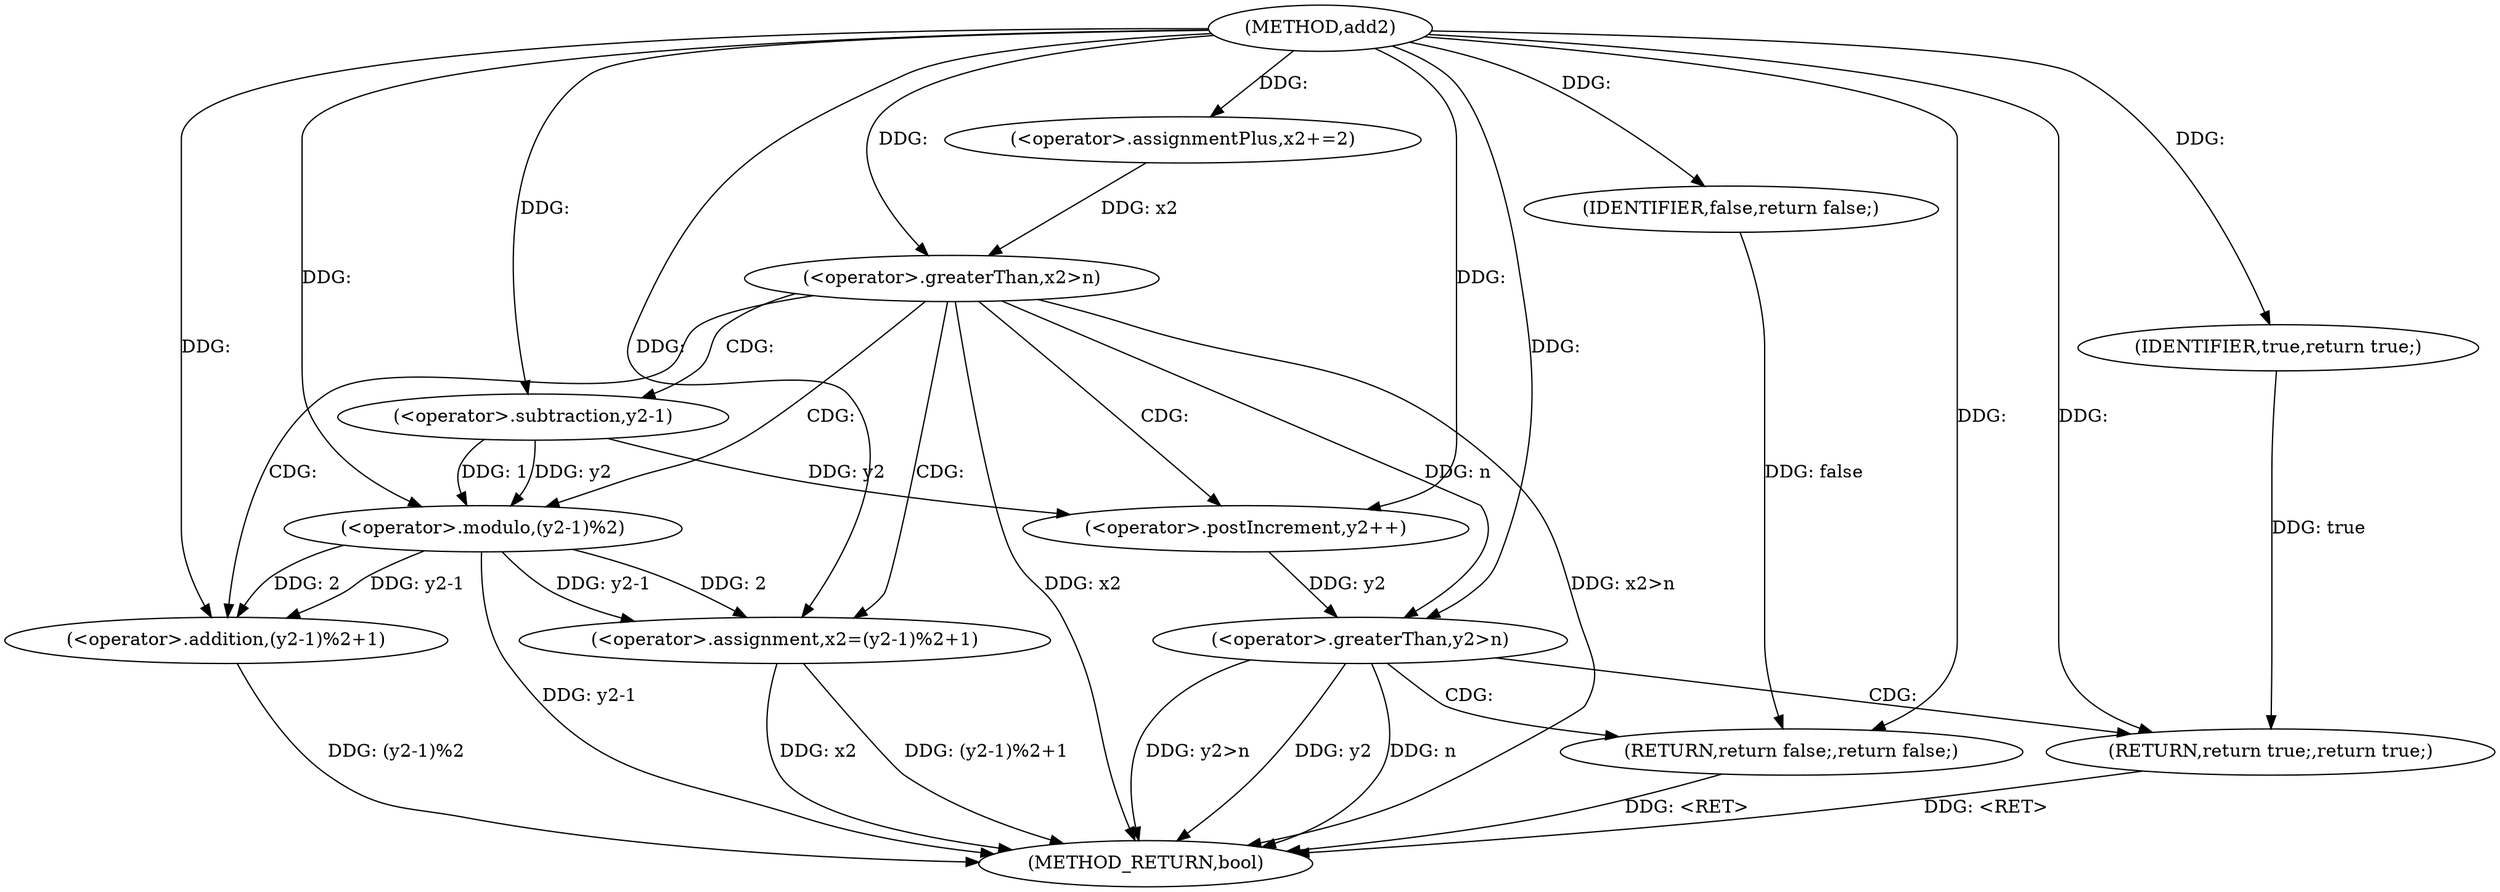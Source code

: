 digraph "add2" {  
"1000130" [label = "(METHOD,add2)" ]
"1000160" [label = "(METHOD_RETURN,bool)" ]
"1000132" [label = "(<operator>.assignmentPlus,x2+=2)" ]
"1000136" [label = "(<operator>.greaterThan,x2>n)" ]
"1000152" [label = "(<operator>.greaterThan,y2>n)" ]
"1000155" [label = "(RETURN,return false;,return false;)" ]
"1000140" [label = "(<operator>.assignment,x2=(y2-1)%2+1)" ]
"1000149" [label = "(<operator>.postIncrement,y2++)" ]
"1000156" [label = "(IDENTIFIER,false,return false;)" ]
"1000158" [label = "(RETURN,return true;,return true;)" ]
"1000159" [label = "(IDENTIFIER,true,return true;)" ]
"1000142" [label = "(<operator>.addition,(y2-1)%2+1)" ]
"1000143" [label = "(<operator>.modulo,(y2-1)%2)" ]
"1000144" [label = "(<operator>.subtraction,y2-1)" ]
  "1000158" -> "1000160"  [ label = "DDG: <RET>"] 
  "1000155" -> "1000160"  [ label = "DDG: <RET>"] 
  "1000136" -> "1000160"  [ label = "DDG: x2"] 
  "1000136" -> "1000160"  [ label = "DDG: x2>n"] 
  "1000140" -> "1000160"  [ label = "DDG: x2"] 
  "1000143" -> "1000160"  [ label = "DDG: y2-1"] 
  "1000142" -> "1000160"  [ label = "DDG: (y2-1)%2"] 
  "1000140" -> "1000160"  [ label = "DDG: (y2-1)%2+1"] 
  "1000152" -> "1000160"  [ label = "DDG: y2"] 
  "1000152" -> "1000160"  [ label = "DDG: n"] 
  "1000152" -> "1000160"  [ label = "DDG: y2>n"] 
  "1000130" -> "1000132"  [ label = "DDG: "] 
  "1000156" -> "1000155"  [ label = "DDG: false"] 
  "1000130" -> "1000155"  [ label = "DDG: "] 
  "1000132" -> "1000136"  [ label = "DDG: x2"] 
  "1000130" -> "1000136"  [ label = "DDG: "] 
  "1000130" -> "1000140"  [ label = "DDG: "] 
  "1000143" -> "1000140"  [ label = "DDG: 2"] 
  "1000143" -> "1000140"  [ label = "DDG: y2-1"] 
  "1000149" -> "1000152"  [ label = "DDG: y2"] 
  "1000130" -> "1000152"  [ label = "DDG: "] 
  "1000136" -> "1000152"  [ label = "DDG: n"] 
  "1000130" -> "1000156"  [ label = "DDG: "] 
  "1000159" -> "1000158"  [ label = "DDG: true"] 
  "1000130" -> "1000158"  [ label = "DDG: "] 
  "1000144" -> "1000149"  [ label = "DDG: y2"] 
  "1000130" -> "1000149"  [ label = "DDG: "] 
  "1000130" -> "1000159"  [ label = "DDG: "] 
  "1000143" -> "1000142"  [ label = "DDG: 2"] 
  "1000143" -> "1000142"  [ label = "DDG: y2-1"] 
  "1000130" -> "1000142"  [ label = "DDG: "] 
  "1000144" -> "1000143"  [ label = "DDG: 1"] 
  "1000144" -> "1000143"  [ label = "DDG: y2"] 
  "1000130" -> "1000143"  [ label = "DDG: "] 
  "1000130" -> "1000144"  [ label = "DDG: "] 
  "1000136" -> "1000142"  [ label = "CDG: "] 
  "1000136" -> "1000143"  [ label = "CDG: "] 
  "1000136" -> "1000144"  [ label = "CDG: "] 
  "1000136" -> "1000149"  [ label = "CDG: "] 
  "1000136" -> "1000140"  [ label = "CDG: "] 
  "1000152" -> "1000155"  [ label = "CDG: "] 
  "1000152" -> "1000158"  [ label = "CDG: "] 
}
